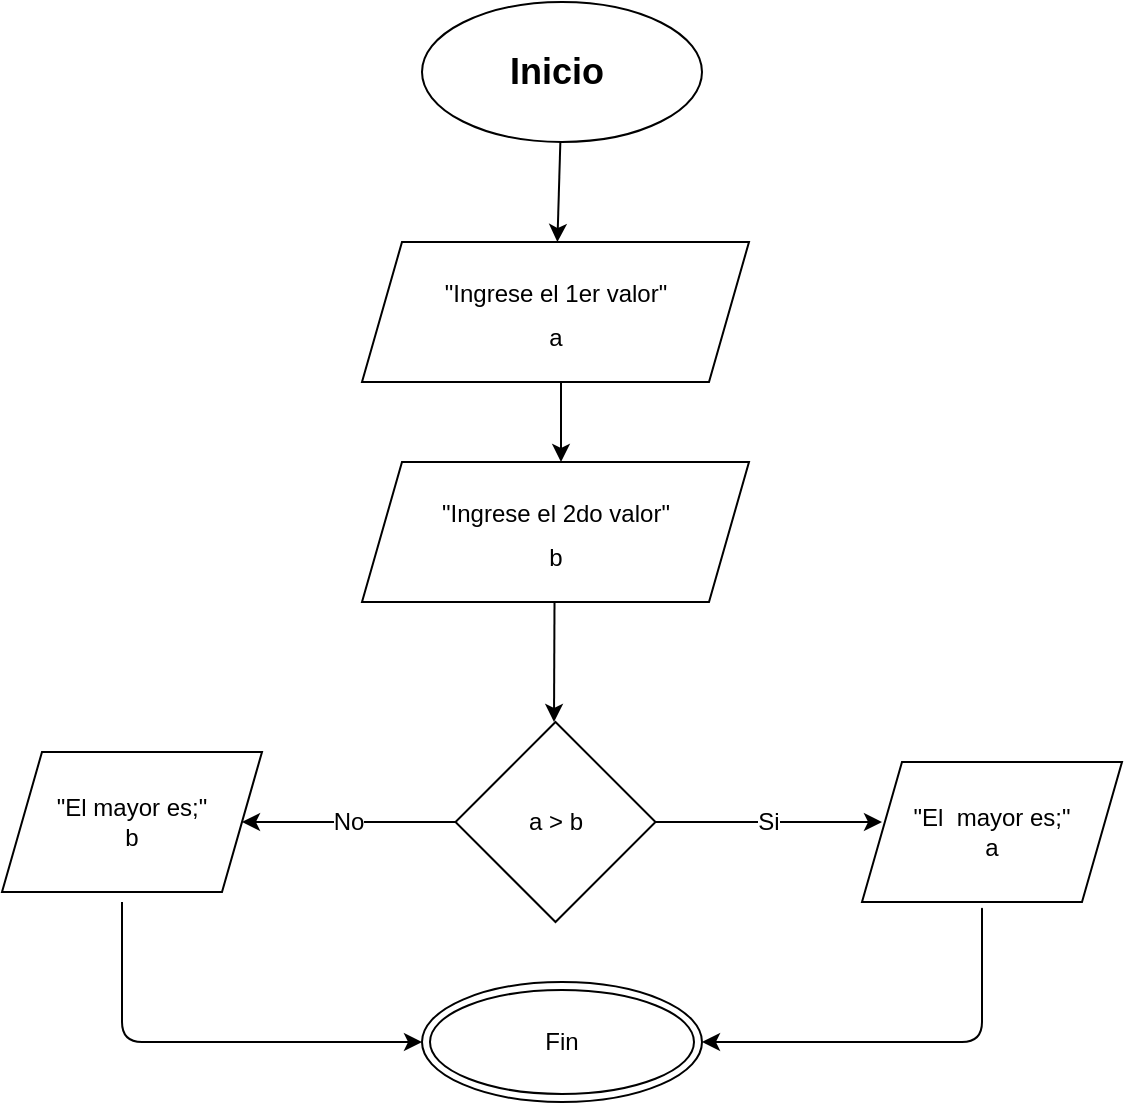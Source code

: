 <mxfile>
    <diagram id="RbvTjQgdkgVxtZt9bjXK" name="Page-1">
        <mxGraphModel dx="1118" dy="534" grid="1" gridSize="10" guides="1" tooltips="1" connect="1" arrows="1" fold="1" page="1" pageScale="1" pageWidth="827" pageHeight="1169" math="0" shadow="0">
            <root>
                <mxCell id="0"/>
                <mxCell id="1" parent="0"/>
                <mxCell id="6" value="" style="edgeStyle=none;html=1;fontSize=18;" edge="1" parent="1" source="3" target="5">
                    <mxGeometry relative="1" as="geometry"/>
                </mxCell>
                <mxCell id="3" value="&lt;font style=&quot;font-size: 18px&quot;&gt;&lt;b&gt;Inicio&amp;nbsp;&lt;/b&gt;&lt;/font&gt;" style="ellipse;whiteSpace=wrap;html=1;" vertex="1" parent="1">
                    <mxGeometry x="330" width="140" height="70" as="geometry"/>
                </mxCell>
                <mxCell id="5" value="&lt;font style=&quot;font-size: 12px&quot;&gt;&quot;Ingrese el 1er valor&quot;&lt;br&gt;a&lt;br&gt;&lt;/font&gt;" style="shape=parallelogram;perimeter=parallelogramPerimeter;whiteSpace=wrap;html=1;fixedSize=1;fontSize=18;" vertex="1" parent="1">
                    <mxGeometry x="300" y="120" width="193.5" height="70" as="geometry"/>
                </mxCell>
                <mxCell id="13" value="&lt;font style=&quot;font-size: 12px&quot;&gt;&quot;Ingrese el 2do valor&quot;&lt;br&gt;b&lt;br&gt;&lt;/font&gt;" style="shape=parallelogram;perimeter=parallelogramPerimeter;whiteSpace=wrap;html=1;fixedSize=1;fontSize=18;" vertex="1" parent="1">
                    <mxGeometry x="300" y="230" width="193.5" height="70" as="geometry"/>
                </mxCell>
                <mxCell id="15" value="a &amp;gt; b" style="rhombus;whiteSpace=wrap;html=1;fontSize=12;" vertex="1" parent="1">
                    <mxGeometry x="346.75" y="360" width="100" height="100" as="geometry"/>
                </mxCell>
                <mxCell id="16" value="" style="endArrow=classic;html=1;fontSize=12;" edge="1" parent="1">
                    <mxGeometry width="50" height="50" relative="1" as="geometry">
                        <mxPoint x="399.5" y="190" as="sourcePoint"/>
                        <mxPoint x="399.5" y="230" as="targetPoint"/>
                    </mxGeometry>
                </mxCell>
                <mxCell id="17" value="" style="endArrow=classic;html=1;fontSize=12;" edge="1" parent="1">
                    <mxGeometry width="50" height="50" relative="1" as="geometry">
                        <mxPoint x="396.25" y="300" as="sourcePoint"/>
                        <mxPoint x="396" y="360" as="targetPoint"/>
                    </mxGeometry>
                </mxCell>
                <mxCell id="18" value="Si" style="endArrow=classic;html=1;fontSize=12;" edge="1" parent="1">
                    <mxGeometry width="50" height="50" relative="1" as="geometry">
                        <mxPoint x="446.75" y="410" as="sourcePoint"/>
                        <mxPoint x="560" y="410" as="targetPoint"/>
                    </mxGeometry>
                </mxCell>
                <mxCell id="20" value="No" style="endArrow=classic;html=1;fontSize=12;" edge="1" parent="1">
                    <mxGeometry width="50" height="50" relative="1" as="geometry">
                        <mxPoint x="346.75" y="410" as="sourcePoint"/>
                        <mxPoint x="240" y="410" as="targetPoint"/>
                    </mxGeometry>
                </mxCell>
                <mxCell id="21" value="&quot;El&amp;nbsp; mayor es;&quot;&lt;br&gt;a" style="shape=parallelogram;perimeter=parallelogramPerimeter;whiteSpace=wrap;html=1;fixedSize=1;fontSize=12;" vertex="1" parent="1">
                    <mxGeometry x="550" y="380" width="130" height="70" as="geometry"/>
                </mxCell>
                <mxCell id="22" value="&quot;El mayor es;&quot;&lt;br&gt;b" style="shape=parallelogram;perimeter=parallelogramPerimeter;whiteSpace=wrap;html=1;fixedSize=1;fontSize=12;" vertex="1" parent="1">
                    <mxGeometry x="120" y="375" width="130" height="70" as="geometry"/>
                </mxCell>
                <mxCell id="23" value="" style="edgeStyle=segmentEdgeStyle;endArrow=classic;html=1;fontSize=12;" edge="1" parent="1" target="24">
                    <mxGeometry width="50" height="50" relative="1" as="geometry">
                        <mxPoint x="610" y="460" as="sourcePoint"/>
                        <mxPoint x="490" y="520" as="targetPoint"/>
                        <Array as="points">
                            <mxPoint x="610" y="450"/>
                            <mxPoint x="610" y="520"/>
                        </Array>
                    </mxGeometry>
                </mxCell>
                <mxCell id="24" value="Fin" style="ellipse;shape=doubleEllipse;whiteSpace=wrap;html=1;fontSize=12;" vertex="1" parent="1">
                    <mxGeometry x="330" y="490" width="140" height="60" as="geometry"/>
                </mxCell>
                <mxCell id="25" value="" style="edgeStyle=segmentEdgeStyle;endArrow=classic;html=1;fontSize=12;entryX=0;entryY=0.5;entryDx=0;entryDy=0;" edge="1" parent="1" target="24">
                    <mxGeometry width="50" height="50" relative="1" as="geometry">
                        <mxPoint x="180" y="450" as="sourcePoint"/>
                        <mxPoint x="320" y="515" as="targetPoint"/>
                        <Array as="points">
                            <mxPoint x="180" y="520"/>
                        </Array>
                    </mxGeometry>
                </mxCell>
            </root>
        </mxGraphModel>
    </diagram>
</mxfile>